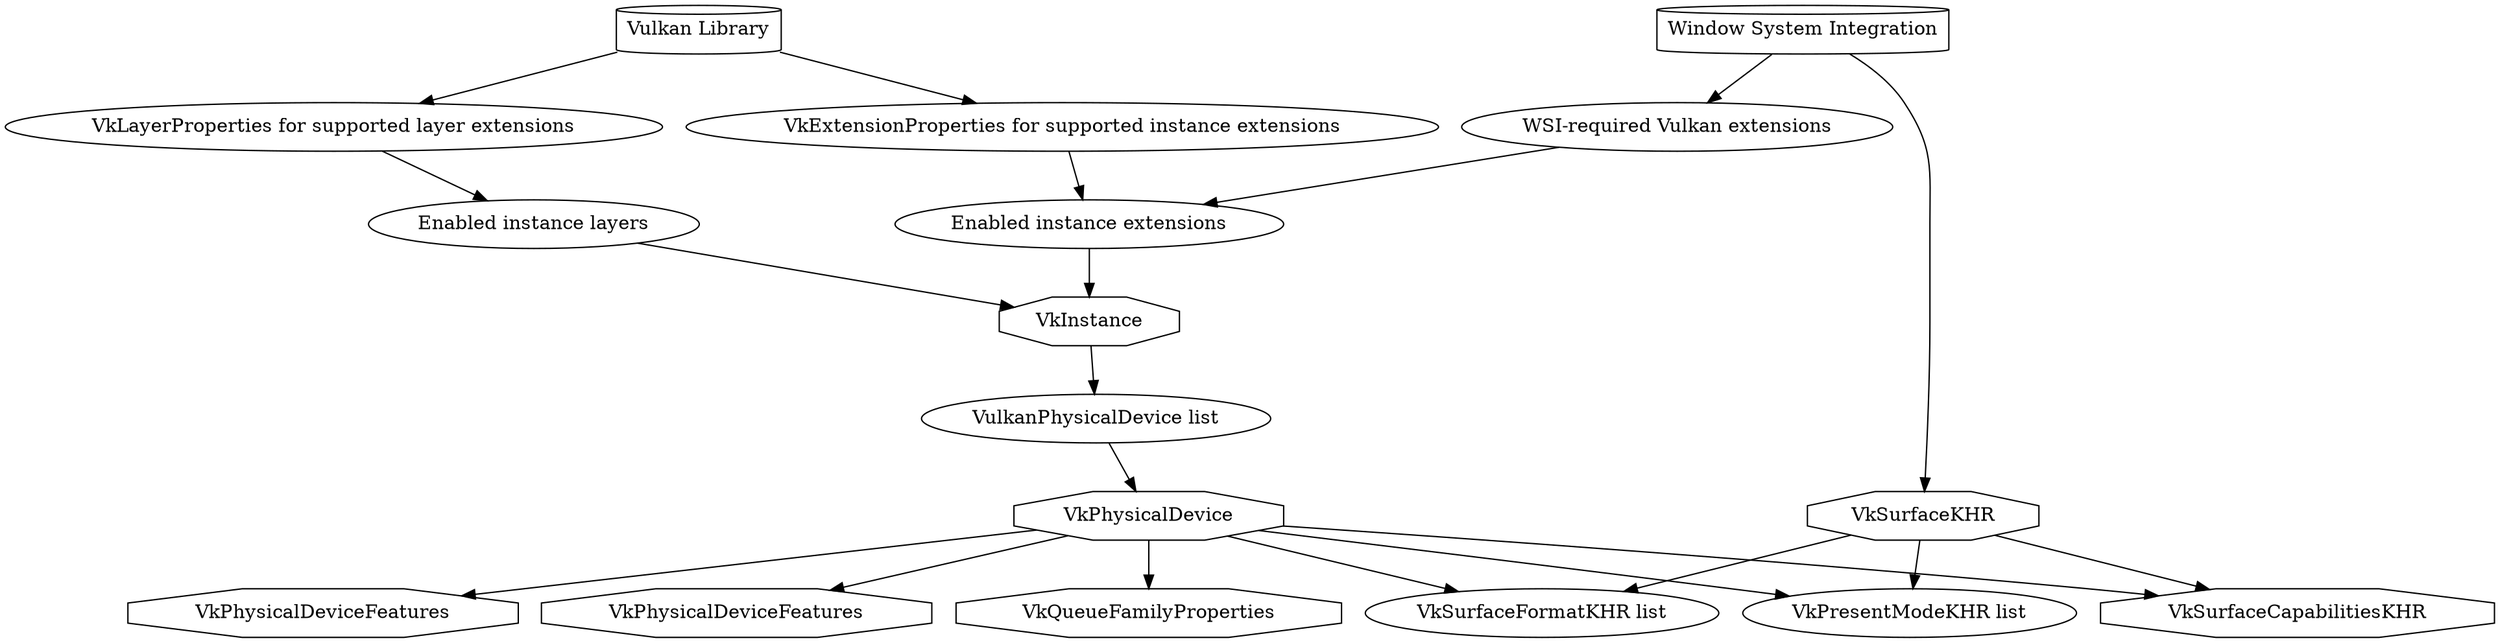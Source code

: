 digraph {
  WSI [label="Window System Integration", shape=cylinder]
  WSI_Extensions [label="WSI-required Vulkan extensions"]
  VkSurfaceKHR [label="VkSurfaceKHR", shape=octagon]

  WSI -> WSI_Extensions
  WSI -> VkSurfaceKHR

  VulkanLibrary [label="Vulkan Library", shape=cylinder]
  VkExtensionProperties_Instance [label="VkExtensionProperties for supported instance extensions"]
  VkLayerProperties_Instance [label="VkLayerProperties for supported layer extensions"]

  VulkanLibrary -> VkExtensionProperties_Instance
  VulkanLibrary -> VkLayerProperties_Instance

  InstanceLayerList [label="Enabled instance layers"]
  InstanceExtensionList [label="Enabled instance extensions"]

  WSI_Extensions -> InstanceExtensionList
  VkExtensionProperties_Instance -> InstanceExtensionList
  VkLayerProperties_Instance -> InstanceLayerList

  VkInstance [label="VkInstance", shape=octagon]

  InstanceExtensionList -> VkInstance
  InstanceLayerList -> VkInstance

  VulkanPhysicalDeviceList [label="VulkanPhysicalDevice list"]
  VkPhysicalDevice [label="VkPhysicalDevice", shape=octagon]
  VkPhysicalDeviceFeatures [label="VkPhysicalDeviceFeatures", shape=octagon]
  VkPhysicalDeviceMemoryProperties [label="VkPhysicalDeviceFeatures", shape=octagon]
  VkQueueFamilyProperties [label="VkQueueFamilyProperties", shape=octagon]

  VkInstance -> VulkanPhysicalDeviceList
  VulkanPhysicalDeviceList -> VkPhysicalDevice
  VkPhysicalDevice -> VkPhysicalDeviceFeatures
  VkPhysicalDevice -> VkPhysicalDeviceMemoryProperties
  VkPhysicalDevice -> VkQueueFamilyProperties

  VkSurfaceCapabilitiesKHR [label="VkSurfaceCapabilitiesKHR", shape=octagon]
  VkSurfaceFormatKHR [label="VkSurfaceFormatKHR list"]
  VkPresentModeKHR [label="VkPresentModeKHR list"]

  {VkPhysicalDevice, VkSurfaceKHR} -> VkSurfaceCapabilitiesKHR
  {VkPhysicalDevice, VkSurfaceKHR} -> VkSurfaceFormatKHR
  {VkPhysicalDevice, VkSurfaceKHR} -> VkPresentModeKHR
}
